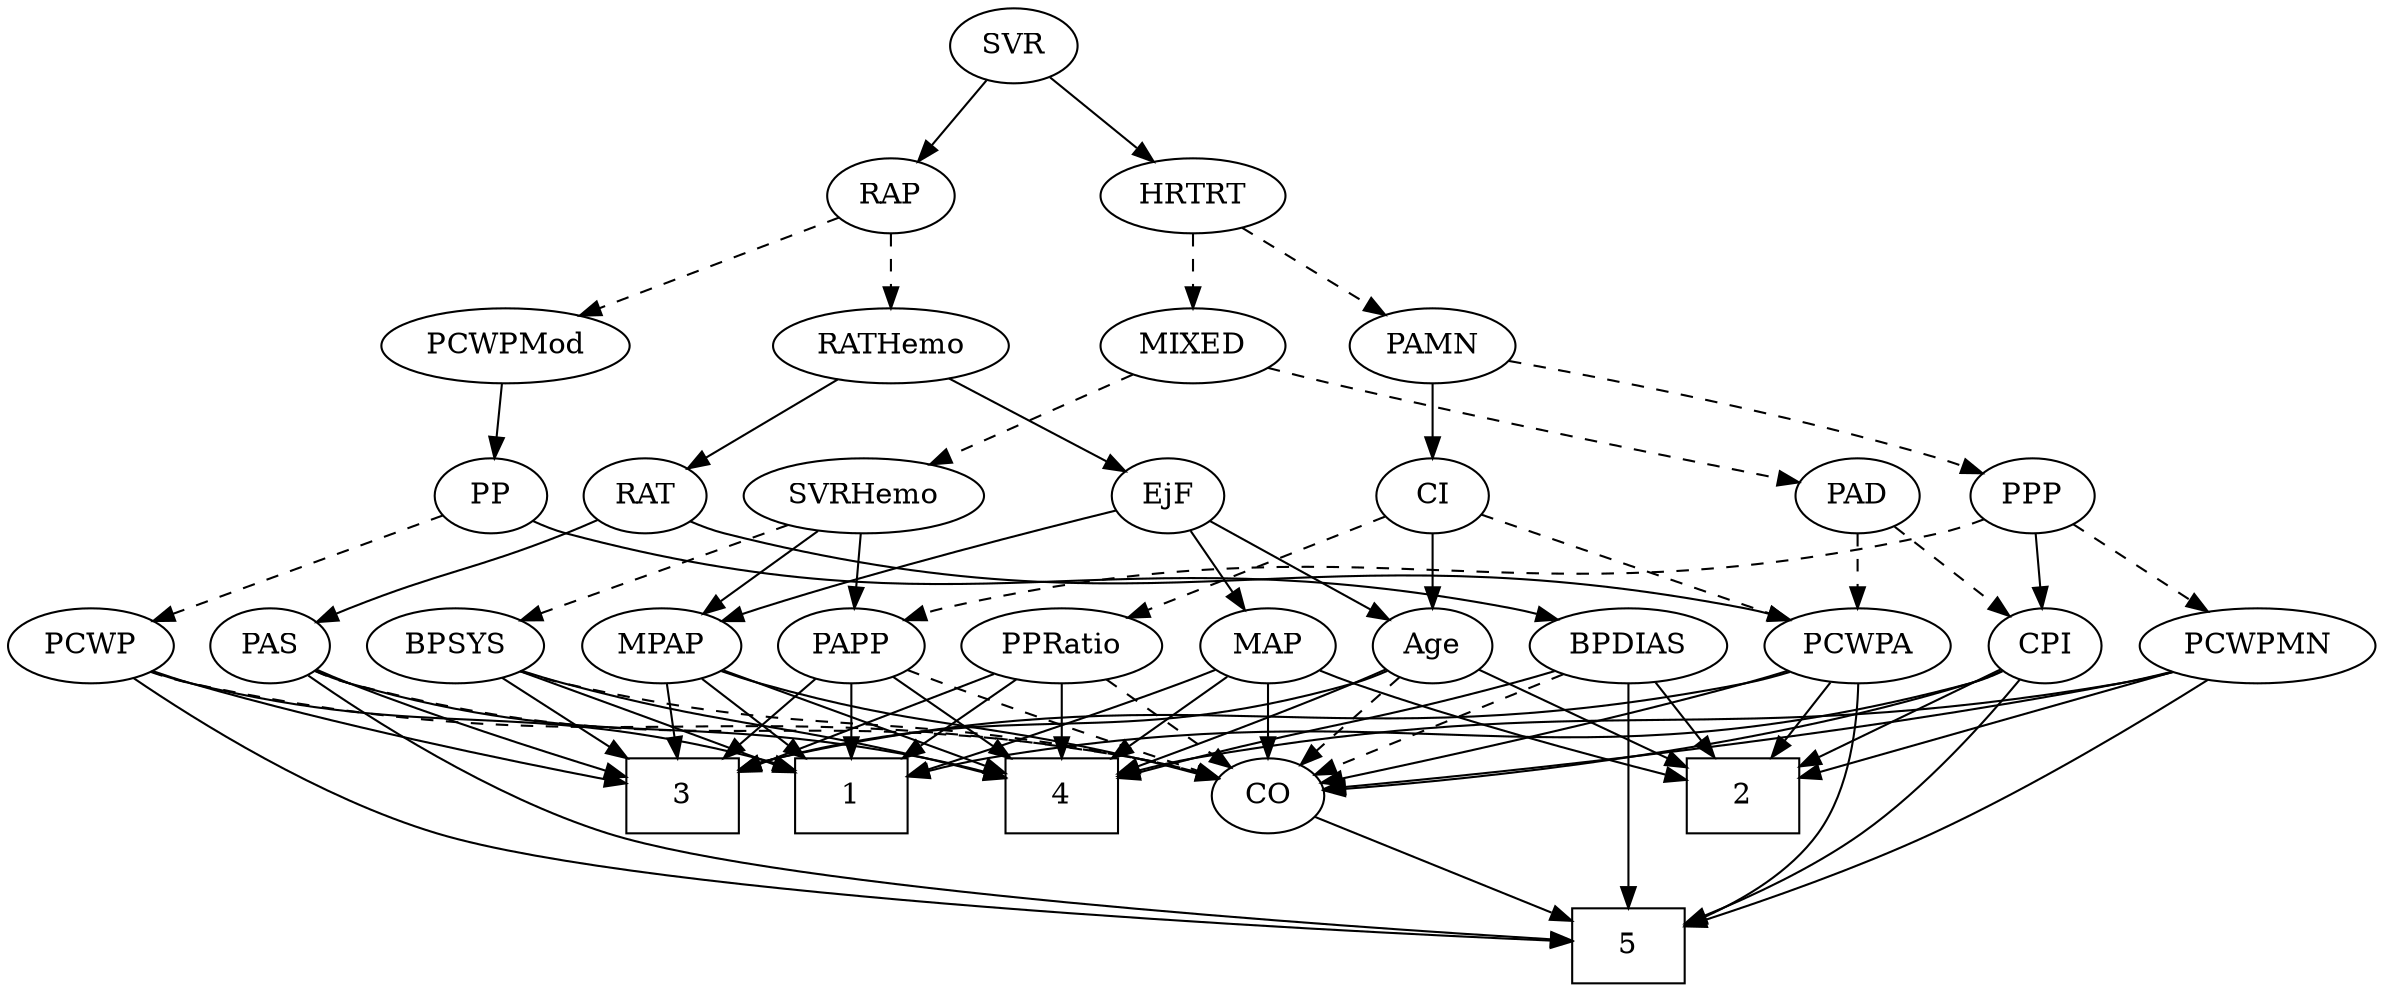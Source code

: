 strict digraph {
	graph [bb="0,0,1048.1,468"];
	node [label="\N"];
	1	[height=0.5,
		pos="374.1,90",
		shape=box,
		width=0.75];
	2	[height=0.5,
		pos="761.1,90",
		shape=box,
		width=0.75];
	3	[height=0.5,
		pos="296.1,90",
		shape=box,
		width=0.75];
	4	[height=0.5,
		pos="463.1,90",
		shape=box,
		width=0.75];
	5	[height=0.5,
		pos="706.1,18",
		shape=box,
		width=0.75];
	Age	[height=0.5,
		pos="627.1,162",
		width=0.75];
	Age -> 2	[pos="e,733.69,105.32 647.74,150.22 668.18,139.54 699.91,122.96 724.61,110.06",
		style=solid];
	Age -> 3	[pos="e,323.33,103.14 606.58,150.02 601.62,147.73 596.26,145.55 591.1,144 482.3,111.39 447.77,137.52 338.1,108 336.43,107.55 334.73,107.05 \
333.03,106.52",
		style=solid];
	Age -> 4	[pos="e,490.23,101.79 605.86,150.76 601.02,148.49 595.9,146.13 591.1,144 560.48,130.44 525.31,115.96 499.59,105.56",
		style=solid];
	CO	[height=0.5,
		pos="551.1,90",
		width=0.75];
	Age -> CO	[pos="e,566.45,105.14 611.72,146.83 600.9,136.87 586.24,123.37 574.05,112.14",
		style=dashed];
	EjF	[height=0.5,
		pos="531.1,234",
		width=0.75];
	EjF -> Age	[pos="e,609.6,175.76 548.7,220.16 563.46,209.41 584.71,193.91 601.37,181.76",
		style=solid];
	MPAP	[height=0.5,
		pos="289.1,162",
		width=0.97491];
	EjF -> MPAP	[pos="e,315.93,173.89 505.84,227.16 467.96,218.19 394.33,199.96 333.1,180 330.56,179.17 327.95,178.28 325.33,177.35",
		style=solid];
	MAP	[height=0.5,
		pos="551.1,162",
		width=0.84854];
	EjF -> MAP	[pos="e,546.3,179.79 535.94,216.05 538.2,208.14 540.94,198.54 543.47,189.69",
		style=solid];
	RAP	[height=0.5,
		pos="418.1,378",
		width=0.77632];
	RATHemo	[height=0.5,
		pos="418.1,306",
		width=1.3721];
	RAP -> RATHemo	[pos="e,418.1,324.1 418.1,359.7 418.1,351.98 418.1,342.71 418.1,334.11",
		style=dashed];
	PCWPMod	[height=0.5,
		pos="291.1,306",
		width=1.4443];
	RAP -> PCWPMod	[pos="e,317.51,321.56 397.41,365.6 378.26,355.04 349.38,339.13 326.56,326.55",
		style=dashed];
	MIXED	[height=0.5,
		pos="530.1,306",
		width=1.1193];
	PAD	[height=0.5,
		pos="816.1,234",
		width=0.79437];
	MIXED -> PAD	[pos="e,789.22,240.24 561.02,294.37 567.92,292.14 575.23,289.9 582.1,288 651.16,268.94 733.04,251.56 779.35,242.22",
		style=dashed];
	SVRHemo	[height=0.5,
		pos="395.1,234",
		width=1.3902];
	MIXED -> SVRHemo	[pos="e,422.7,249.31 504.7,291.83 484.16,281.18 454.96,266.04 431.86,254.06",
		style=dashed];
	MPAP -> 1	[pos="e,353.41,108.04 307.12,146.15 318.24,137 332.74,125.06 345.4,114.63",
		style=solid];
	MPAP -> 3	[pos="e,294.39,108.1 290.83,143.7 291.6,135.98 292.53,126.71 293.39,118.11",
		style=solid];
	MPAP -> 4	[pos="e,435.97,101.91 315.9,150.22 345.58,138.28 393.57,118.97 426.65,105.66",
		style=solid];
	MPAP -> CO	[pos="e,527.69,99.215 315.86,149.9 321.5,147.78 327.45,145.69 333.1,144 405.41,122.33 426.23,127.76 499.1,108 505.29,106.32 511.84,104.34 \
518.13,102.34",
		style=solid];
	BPSYS	[height=0.5,
		pos="198.1,162",
		width=1.0471];
	BPSYS -> 1	[pos="e,347,102.01 226.36,149.9 253.49,139.22 295.63,122.59 332.1,108 333.9,107.28 335.76,106.53 337.62,105.78",
		style=solid];
	BPSYS -> 3	[pos="e,272.01,108.2 218.4,146.5 231.43,137.19 248.64,124.9 263.55,114.25",
		style=solid];
	BPSYS -> 4	[pos="e,436.01,100.24 226.73,149.96 232.75,147.83 239.09,145.73 245.1,144 317.21,123.19 337.61,127.48 410.1,108 415.4,106.57 420.97,104.94 \
426.42,103.27",
		style=solid];
	BPSYS -> CO	[pos="e,528.05,99.497 226.14,149.79 232.31,147.63 238.87,145.55 245.1,144 355.74,116.46 388.04,133.81 499.1,108 505.41,106.53 512.05,104.64 \
518.4,102.65",
		style=dashed];
	CPI	[height=0.5,
		pos="903.1,162",
		width=0.75];
	PAD -> CPI	[pos="e,886.53,176.33 833.29,219.17 846.2,208.78 864.07,194.4 878.5,182.79",
		style=dashed];
	PCWPA	[height=0.5,
		pos="816.1,162",
		width=1.1555];
	PAD -> PCWPA	[pos="e,816.1,180.1 816.1,215.7 816.1,207.98 816.1,198.71 816.1,190.11",
		style=dashed];
	CO -> 5	[pos="e,678.85,31.305 572.98,79.119 598.05,67.795 639.54,49.056 669.55,35.506",
		style=solid];
	PAS	[height=0.5,
		pos="115.1,162",
		width=0.75];
	PAS -> 3	[pos="e,269.09,100.05 136.27,150.61 141.11,148.35 146.25,146.03 151.1,144 187.54,128.77 230.06,113.52 259.6,103.31",
		style=solid];
	PAS -> 4	[pos="e,435.84,100.73 135.61,150.01 140.57,147.72 145.93,145.54 151.1,144 262.47,110.81 296.79,133.84 410.1,108 415.26,106.82 420.65,105.37 \
425.92,103.81",
		style=solid];
	PAS -> 5	[pos="e,679.07,18.243 131.71,147.41 157.45,127.18 209.32,89.643 260.1,72 405.01,21.651 590.61,17.388 668.77,18.112",
		style=solid];
	PAS -> CO	[pos="e,528.09,99.69 135.58,149.87 140.53,147.59 145.9,145.45 151.1,144 300.87,102.21 347.01,140.34 499.1,108 505.44,106.65 512.09,104.81 \
518.45,102.84",
		style=dashed];
	PAMN	[height=0.5,
		pos="627.1,306",
		width=1.011];
	PPP	[height=0.5,
		pos="896.1,234",
		width=0.75];
	PAMN -> PPP	[pos="e,874.1,244.65 660.62,298.87 705.3,290.31 786.59,273.4 854.1,252 857.5,250.92 861.02,249.69 864.5,248.4",
		style=dashed];
	CI	[height=0.5,
		pos="627.1,234",
		width=0.75];
	PAMN -> CI	[pos="e,627.1,252.1 627.1,287.7 627.1,279.98 627.1,270.71 627.1,262.11",
		style=solid];
	RATHemo -> EjF	[pos="e,512.03,246.81 442.06,290.15 459.99,279.05 484.55,263.84 503.33,252.2",
		style=solid];
	RAT	[height=0.5,
		pos="300.1,234",
		width=0.75827];
	RATHemo -> RAT	[pos="e,319.73,246.65 393.36,290.33 374.46,279.11 348.37,263.64 328.6,251.91",
		style=solid];
	CPI -> 1	[pos="e,401.29,101.04 882.64,149.79 877.68,147.52 872.3,145.39 867.1,144 677.55,93.292 619.55,146.21 427.1,108 421.9,106.97 416.5,105.6 \
411.21,104.08",
		style=solid];
	CPI -> 2	[pos="e,788.35,104.43 881.84,150.52 859.55,139.53 824.13,122.07 797.4,108.9",
		style=solid];
	CPI -> 5	[pos="e,733.4,28.66 891.27,145.49 876.02,126.29 847.9,93.508 818.1,72 794.9,55.256 765.57,41.604 742.75,32.352",
		style=solid];
	CPI -> CO	[pos="e,577.89,92.997 882.55,150.11 877.59,147.82 872.24,145.61 867.1,144 768.95,113.24 647.73,99.267 587.97,93.877",
		style=solid];
	RAT -> PAS	[pos="e,136.21,173.54 278.98,222.46 274.14,220.2 268.99,217.92 264.1,216 215.05,196.7 200.15,199.3 151.1,180 149.26,179.28 147.39,178.51 \
145.51,177.71",
		style=solid];
	RAT -> PCWPA	[pos="e,785.68,174.45 320.56,221.8 325.51,219.52 330.89,217.4 336.1,216 520.88,166.36 577.68,218.53 765.1,180 768.69,179.26 772.38,178.35 \
776.06,177.33",
		style=solid];
	SVR	[height=0.5,
		pos="472.1,450",
		width=0.77632];
	SVR -> RAP	[pos="e,430.05,394.49 460.11,433.46 453.12,424.4 444.16,412.79 436.31,402.61",
		style=solid];
	HRTRT	[height=0.5,
		pos="530.1,378",
		width=1.1013];
	SVR -> HRTRT	[pos="e,516.73,395.13 484.68,433.81 492.15,424.8 501.78,413.18 510.25,402.95",
		style=solid];
	PP	[height=0.5,
		pos="228.1,234",
		width=0.75];
	PCWPMod -> PP	[pos="e,241.63,250.04 276.17,288.41 267.9,279.22 257.5,267.67 248.49,257.66",
		style=solid];
	PCWPA -> 2	[pos="e,774.55,108.12 803.34,144.76 796.66,136.27 788.34,125.68 780.85,116.15",
		style=solid];
	PCWPA -> 3	[pos="e,323.27,103.37 785.67,149.55 778.98,147.4 771.86,145.39 765.1,144 578.55,105.62 523.34,152.23 338.1,108 336.41,107.6 334.71,107.14 \
333,106.64",
		style=solid];
	PCWPA -> 5	[pos="e,733.39,27.973 816.42,143.96 815.94,124.73 812.57,93.369 797.1,72 783.7,53.507 761.72,40.443 742.71,31.913",
		style=solid];
	PCWPA -> CO	[pos="e,576.31,96.564 784.66,150.09 778.22,147.98 771.46,145.85 765.1,144 702.61,125.88 628.75,108.45 586.18,98.792",
		style=solid];
	PCWPMN	[height=0.5,
		pos="998.1,162",
		width=1.3902];
	PCWPMN -> 2	[pos="e,788.22,99.011 960.8,149.99 916.3,136.84 842.35,115 798.01,101.9",
		style=solid];
	PCWPMN -> 4	[pos="e,490.3,101.21 962.17,149.44 954.61,147.35 946.64,145.39 939.1,144 753.12,109.65 700.44,145.64 515.1,108 510.23,107.01 505.19,105.72 \
500.24,104.29",
		style=solid];
	PCWPMN -> 5	[pos="e,733.12,27.027 976.12,145.68 948.21,126.69 898.12,94.109 852.1,72 816.06,54.691 772.81,39.656 742.77,30.066",
		style=solid];
	PCWPMN -> CO	[pos="e,577.67,93.292 961.48,149.56 954.12,147.51 946.4,145.54 939.1,144 811.29,117.01 656.77,100.68 587.63,94.21",
		style=solid];
	SVRHemo -> MPAP	[pos="e,309.9,176.74 372.1,217.81 356.33,207.4 335.29,193.51 318.34,182.31",
		style=solid];
	SVRHemo -> BPSYS	[pos="e,227.17,173.55 360.52,220.86 330.1,210.17 284.63,194.13 245.1,180 242.38,179.03 239.57,178.02 236.75,177.01",
		style=dashed];
	PAPP	[height=0.5,
		pos="374.1,162",
		width=0.88464];
	SVRHemo -> PAPP	[pos="e,379.13,179.79 390.01,216.05 387.61,208.06 384.7,198.33 382.02,189.4",
		style=solid];
	BPDIAS	[height=0.5,
		pos="714.1,162",
		width=1.1735];
	BPDIAS -> 2	[pos="e,749.38,108.45 725.24,144.41 730.75,136.2 737.53,126.1 743.71,116.9",
		style=solid];
	BPDIAS -> 4	[pos="e,490.23,100.31 682.39,149.98 676.03,147.9 669.38,145.81 663.1,144 598.04,125.28 580.21,126.53 515.1,108 510.14,106.59 504.95,105.01 \
499.85,103.41",
		style=solid];
	BPDIAS -> 5	[pos="e,707.07,36.189 713.13,143.87 711.77,119.67 709.26,75.211 707.64,46.393",
		style=solid];
	BPDIAS -> CO	[pos="e,573.3,100.54 685.33,148.65 656.59,136.3 612.52,117.38 582.79,104.61",
		style=dashed];
	MAP -> 1	[pos="e,401.21,101.01 527.24,150.4 522.26,148.24 517.02,146.02 512.1,144 477.89,129.99 438.5,114.97 410.58,104.51",
		style=solid];
	MAP -> 2	[pos="e,734.03,98.536 575.05,150.36 580.3,148.16 585.86,145.93 591.1,144 636.39,127.36 689.65,111.31 724.33,101.31",
		style=solid];
	MAP -> 4	[pos="e,484.49,108.02 533.71,147.17 522.01,137.87 506.3,125.36 492.66,114.52",
		style=solid];
	MAP -> CO	[pos="e,551.1,108.1 551.1,143.7 551.1,135.98 551.1,126.71 551.1,118.11",
		style=solid];
	PP -> BPDIAS	[pos="e,683.4,174.51 248.56,221.83 253.52,219.55 258.89,217.42 264.1,216 435.91,169.27 488.8,216.4 663.1,180 666.54,179.28 670.07,178.41 \
673.59,177.44",
		style=solid];
	PCWP	[height=0.5,
		pos="35.097,162",
		width=0.97491];
	PP -> PCWP	[pos="e,62.046,173.54 204.54,224.84 175.11,214.6 123.24,196.38 79.097,180 76.592,179.07 74.011,178.1 71.414,177.12",
		style=dashed];
	PPP -> CPI	[pos="e,901.39,180.1 897.83,215.7 898.6,207.98 899.53,198.71 900.39,190.11",
		style=solid];
	PPP -> PCWPMN	[pos="e,975.75,178.34 914.33,220.49 928.97,210.44 949.86,196.11 967.11,184.27",
		style=dashed];
	PPP -> PAPP	[pos="e,397.36,174.36 874.71,222.89 868.22,220.22 860.99,217.64 854.1,216 663.2,170.67 604.6,226.97 414.1,180 411.75,179.42 409.36,178.72 \
406.98,177.94",
		style=dashed];
	PPRatio	[height=0.5,
		pos="463.1,162",
		width=1.1013];
	PPRatio -> 1	[pos="e,395.76,108.04 444.22,146.15 432.48,136.92 417.11,124.83 403.76,114.33",
		style=solid];
	PPRatio -> 3	[pos="e,323.18,102.35 434.77,149.13 406.64,137.33 363.39,119.21 332.67,106.33",
		style=solid];
	PPRatio -> 4	[pos="e,463.1,108.1 463.1,143.7 463.1,135.98 463.1,126.71 463.1,118.11",
		style=solid];
	PPRatio -> CO	[pos="e,534.41,104.27 482.19,145.81 495.08,135.55 512.23,121.91 526.2,110.81",
		style=dashed];
	PCWP -> 1	[pos="e,346.86,103.14 61.301,149.76 67.082,147.59 73.233,145.53 79.097,144 189,115.35 222.42,137.52 332.1,108 333.77,107.55 335.46,107.05 \
337.16,106.52",
		style=solid];
	PCWP -> 3	[pos="e,269.06,96.427 61.895,150.01 67.53,147.88 73.471,145.77 79.097,144 141.44,124.43 215.72,107.66 259.22,98.486",
		style=solid];
	PCWP -> 5	[pos="e,678.8,20.239 53.815,146.3 81.138,125.73 134.34,88.983 186.1,72 276.12,42.457 565.29,25.845 668.81,20.726",
		style=solid];
	PCWP -> CO	[pos="e,528.11,99.78 60.772,149.68 66.691,147.47 73.033,145.4 79.097,144 261.64,101.82 315.51,145.36 499.1,108 505.45,106.71 512.11,104.9 \
518.46,102.93",
		style=dashed];
	CI -> Age	[pos="e,627.1,180.1 627.1,215.7 627.1,207.98 627.1,198.71 627.1,190.11",
		style=solid];
	CI -> PCWPA	[pos="e,785.53,174.32 650.27,224.42 681.49,212.85 737.53,192.1 775.75,177.94",
		style=dashed];
	CI -> PPRatio	[pos="e,490.88,174.86 604.98,223.56 578.2,212.13 532.68,192.7 500.43,178.93",
		style=dashed];
	PAPP -> 1	[pos="e,374.1,108.1 374.1,143.7 374.1,135.98 374.1,126.71 374.1,118.11",
		style=solid];
	PAPP -> 3	[pos="e,315.08,108.04 357.56,146.15 347.45,137.09 334.3,125.29 322.76,114.93",
		style=solid];
	PAPP -> 4	[pos="e,441.34,108.11 392.11,146.83 403.89,137.57 419.55,125.25 433.18,114.53",
		style=solid];
	PAPP -> CO	[pos="e,528.22,99.588 398.58,150.44 403.7,148.28 409.06,146.04 414.1,144 449.67,129.57 490.77,113.78 518.6,103.23",
		style=dashed];
	HRTRT -> MIXED	[pos="e,530.1,324.1 530.1,359.7 530.1,351.98 530.1,342.71 530.1,334.11",
		style=dashed];
	HRTRT -> PAMN	[pos="e,607.22,321.35 550.67,362.15 564.74,352 583.58,338.4 599.03,327.25",
		style=dashed];
}
